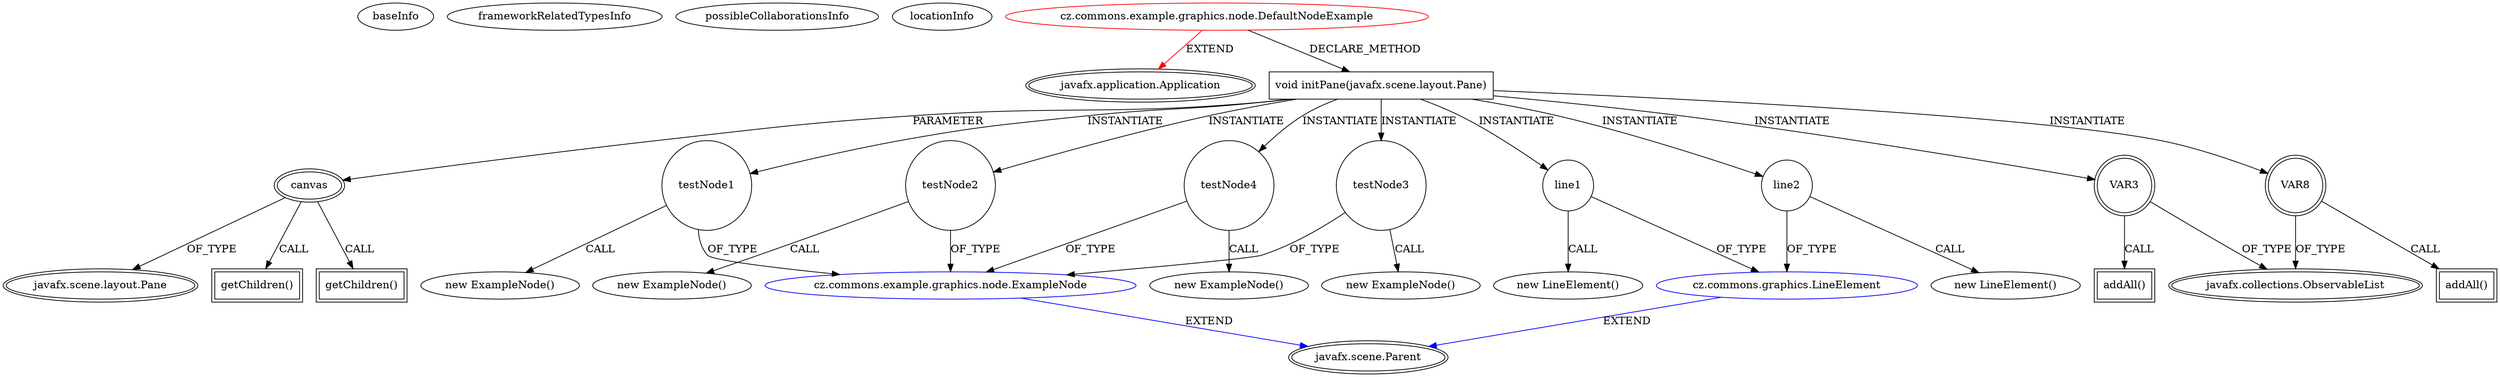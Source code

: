 digraph {
baseInfo[graphId=922,category="extension_graph",isAnonymous=false,possibleRelation=true]
frameworkRelatedTypesInfo[0="javafx.application.Application"]
possibleCollaborationsInfo[0="922~CLIENT_METHOD_DECLARATION-INSTANTIATION-CLIENT_METHOD_DECLARATION-INSTANTIATION-~javafx.application.Application ~javafx.scene.Parent ~false~false",1="922~CLIENT_METHOD_DECLARATION-INSTANTIATION-CLIENT_METHOD_DECLARATION-INSTANTIATION-CLIENT_METHOD_DECLARATION-INSTANTIATION-CLIENT_METHOD_DECLARATION-INSTANTIATION-~javafx.application.Application ~javafx.scene.Parent ~false~false"]
locationInfo[projectName="Maxxa-MT-common",filePath="/Maxxa-MT-common/MT-common-master/src/cz/commons/example/graphics/node/DefaultNodeExample.java",contextSignature="DefaultNodeExample",graphId="922"]
0[label="cz.commons.example.graphics.node.DefaultNodeExample",vertexType="ROOT_CLIENT_CLASS_DECLARATION",isFrameworkType=false,color=red]
1[label="javafx.application.Application",vertexType="FRAMEWORK_CLASS_TYPE",isFrameworkType=true,peripheries=2]
2[label="void initPane(javafx.scene.layout.Pane)",vertexType="CLIENT_METHOD_DECLARATION",isFrameworkType=false,shape=box]
3[label="canvas",vertexType="PARAMETER_DECLARATION",isFrameworkType=true,peripheries=2]
4[label="javafx.scene.layout.Pane",vertexType="FRAMEWORK_CLASS_TYPE",isFrameworkType=true,peripheries=2]
6[label="testNode1",vertexType="VARIABLE_EXPRESION",isFrameworkType=false,shape=circle]
7[label="cz.commons.example.graphics.node.ExampleNode",vertexType="REFERENCE_CLIENT_CLASS_DECLARATION",isFrameworkType=false,color=blue]
8[label="javafx.scene.Parent",vertexType="FRAMEWORK_CLASS_TYPE",isFrameworkType=true,peripheries=2]
5[label="new ExampleNode()",vertexType="CONSTRUCTOR_CALL",isFrameworkType=false]
10[label="testNode2",vertexType="VARIABLE_EXPRESION",isFrameworkType=false,shape=circle]
9[label="new ExampleNode()",vertexType="CONSTRUCTOR_CALL",isFrameworkType=false]
13[label="line1",vertexType="VARIABLE_EXPRESION",isFrameworkType=false,shape=circle]
14[label="cz.commons.graphics.LineElement",vertexType="REFERENCE_CLIENT_CLASS_DECLARATION",isFrameworkType=false,color=blue]
12[label="new LineElement()",vertexType="CONSTRUCTOR_CALL",isFrameworkType=false]
16[label="VAR3",vertexType="VARIABLE_EXPRESION",isFrameworkType=true,peripheries=2,shape=circle]
18[label="javafx.collections.ObservableList",vertexType="FRAMEWORK_INTERFACE_TYPE",isFrameworkType=true,peripheries=2]
17[label="addAll()",vertexType="INSIDE_CALL",isFrameworkType=true,peripheries=2,shape=box]
20[label="getChildren()",vertexType="INSIDE_CALL",isFrameworkType=true,peripheries=2,shape=box]
22[label="testNode3",vertexType="VARIABLE_EXPRESION",isFrameworkType=false,shape=circle]
21[label="new ExampleNode()",vertexType="CONSTRUCTOR_CALL",isFrameworkType=false]
25[label="testNode4",vertexType="VARIABLE_EXPRESION",isFrameworkType=false,shape=circle]
24[label="new ExampleNode()",vertexType="CONSTRUCTOR_CALL",isFrameworkType=false]
28[label="line2",vertexType="VARIABLE_EXPRESION",isFrameworkType=false,shape=circle]
27[label="new LineElement()",vertexType="CONSTRUCTOR_CALL",isFrameworkType=false]
30[label="VAR8",vertexType="VARIABLE_EXPRESION",isFrameworkType=true,peripheries=2,shape=circle]
31[label="addAll()",vertexType="INSIDE_CALL",isFrameworkType=true,peripheries=2,shape=box]
34[label="getChildren()",vertexType="INSIDE_CALL",isFrameworkType=true,peripheries=2,shape=box]
0->1[label="EXTEND",color=red]
0->2[label="DECLARE_METHOD"]
3->4[label="OF_TYPE"]
2->3[label="PARAMETER"]
2->6[label="INSTANTIATE"]
7->8[label="EXTEND",color=blue]
6->7[label="OF_TYPE"]
6->5[label="CALL"]
2->10[label="INSTANTIATE"]
10->7[label="OF_TYPE"]
10->9[label="CALL"]
2->13[label="INSTANTIATE"]
14->8[label="EXTEND",color=blue]
13->14[label="OF_TYPE"]
13->12[label="CALL"]
2->16[label="INSTANTIATE"]
16->18[label="OF_TYPE"]
16->17[label="CALL"]
3->20[label="CALL"]
2->22[label="INSTANTIATE"]
22->7[label="OF_TYPE"]
22->21[label="CALL"]
2->25[label="INSTANTIATE"]
25->7[label="OF_TYPE"]
25->24[label="CALL"]
2->28[label="INSTANTIATE"]
28->14[label="OF_TYPE"]
28->27[label="CALL"]
2->30[label="INSTANTIATE"]
30->18[label="OF_TYPE"]
30->31[label="CALL"]
3->34[label="CALL"]
}
